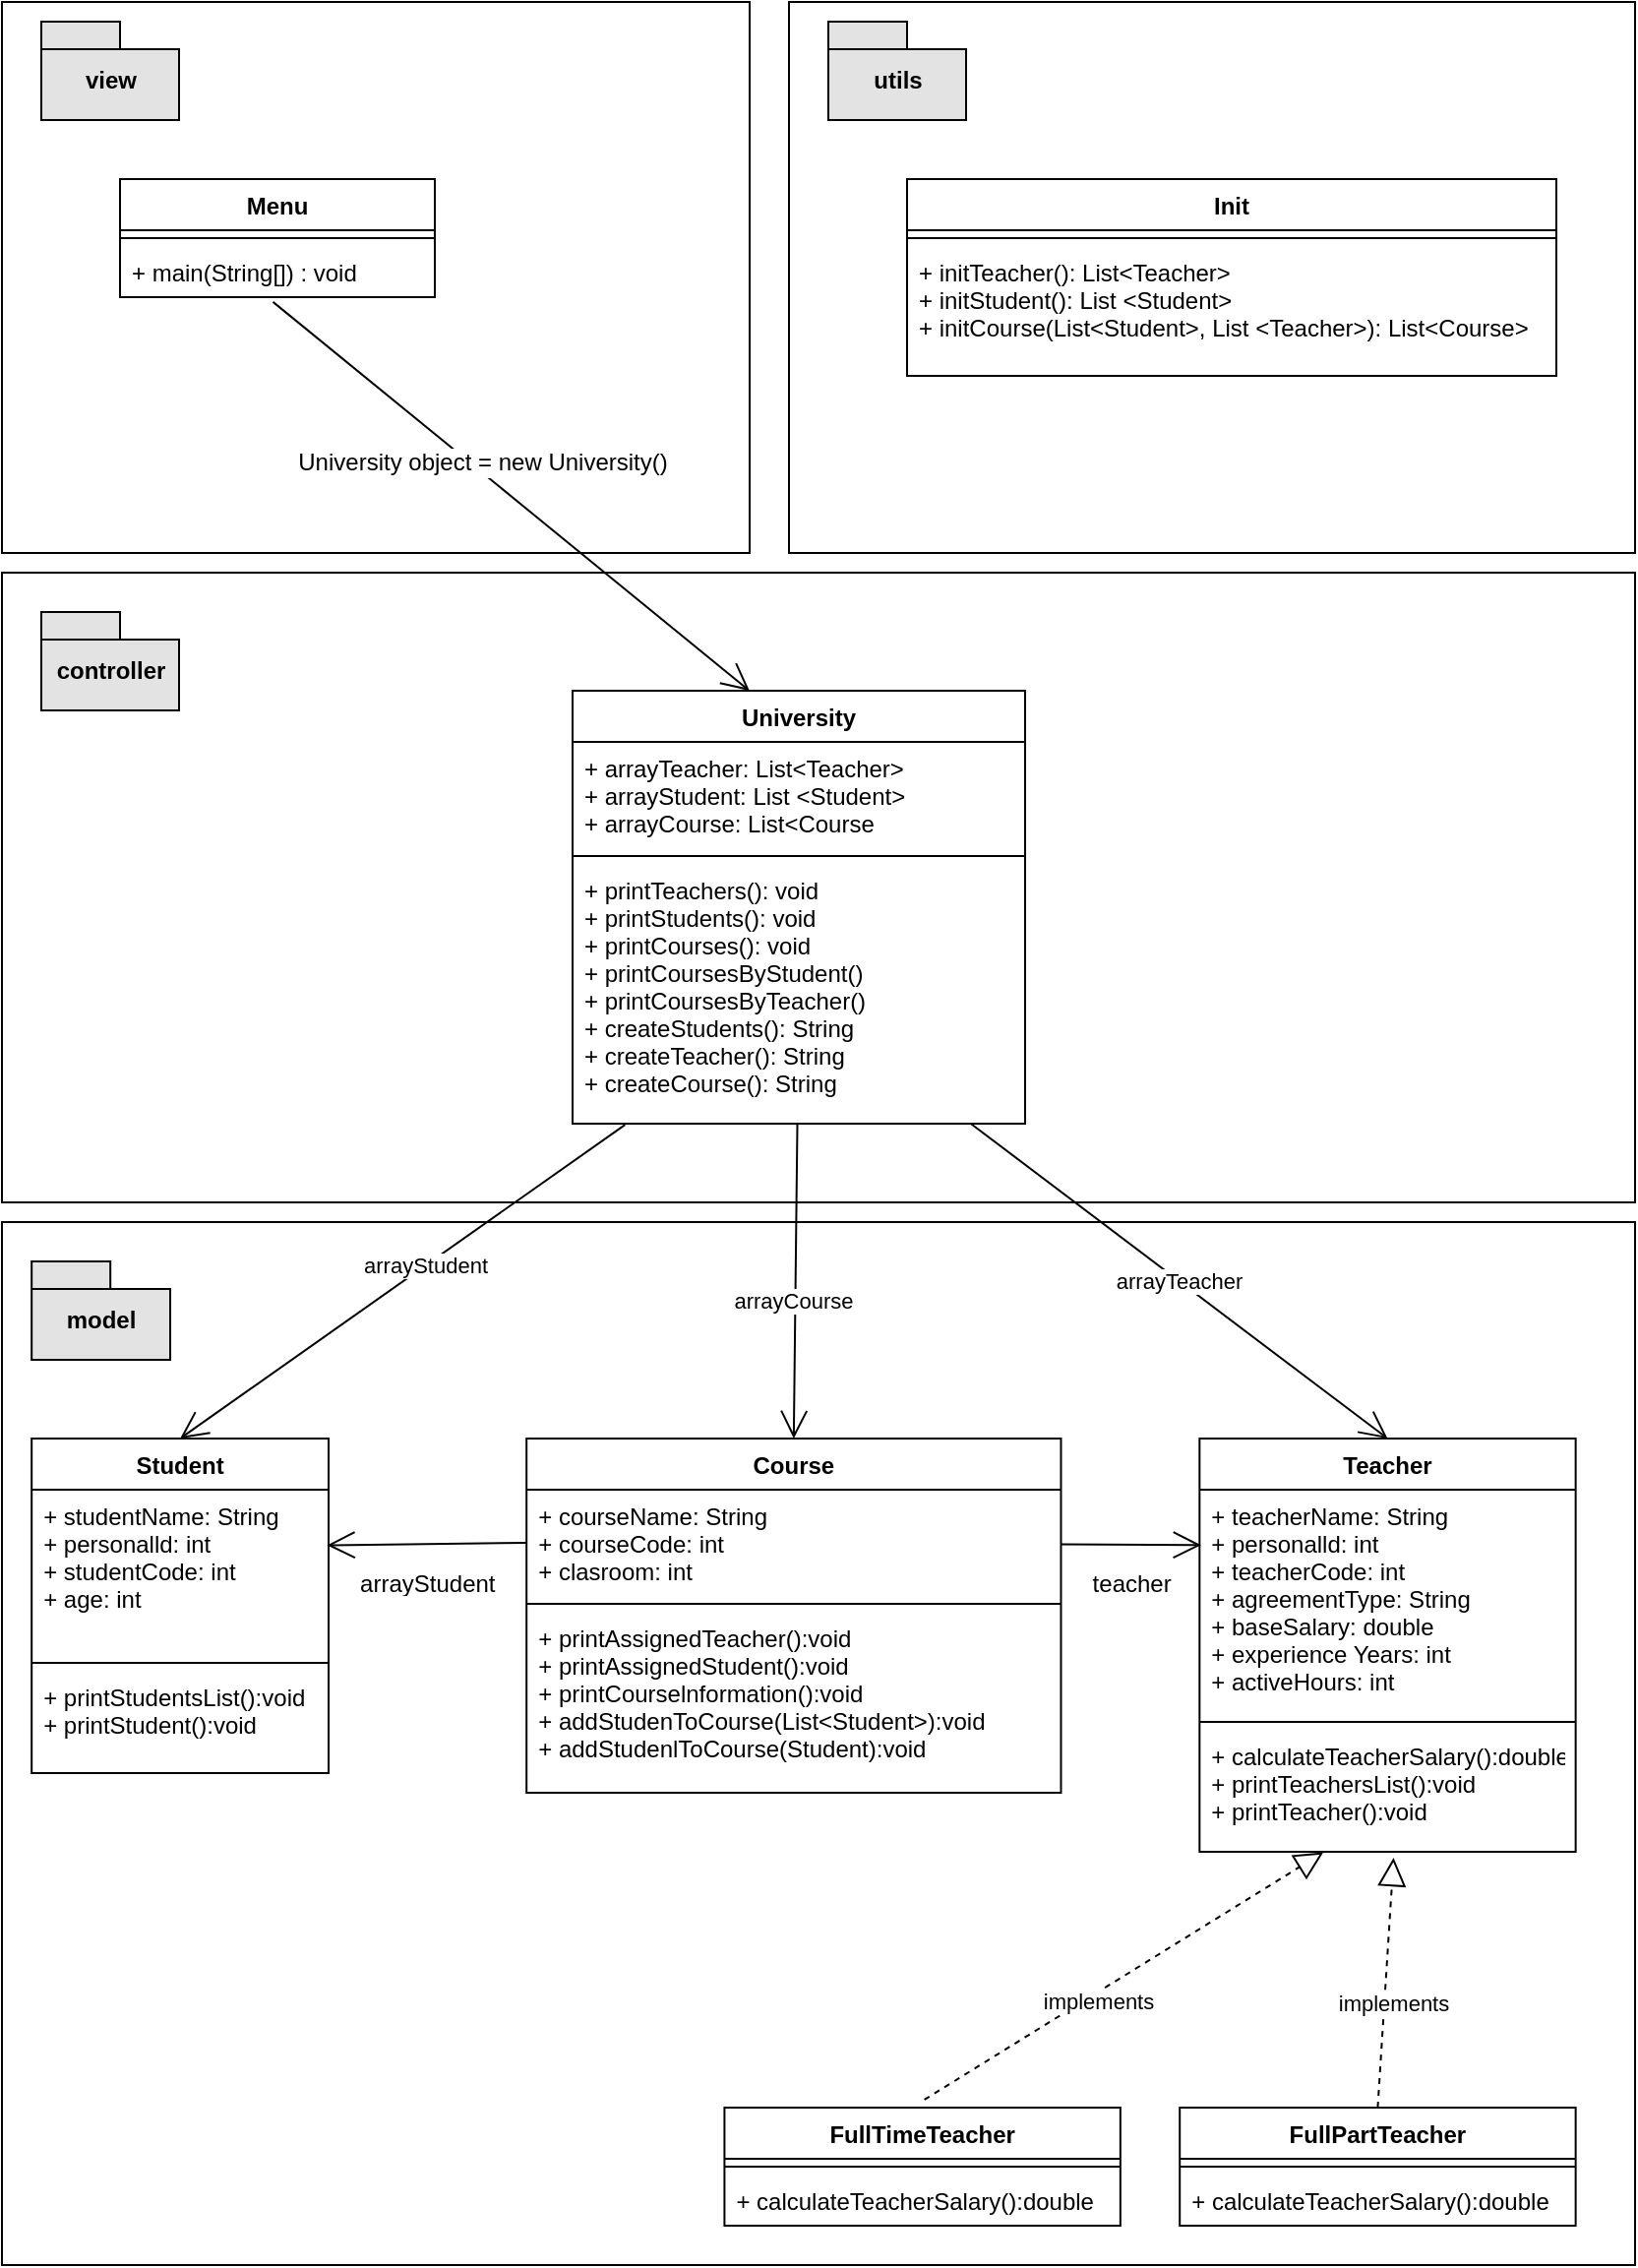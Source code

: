<mxfile version="13.0.1" type="github"><diagram name="Page-1" id="c4acf3e9-155e-7222-9cf6-157b1a14988f"><mxGraphModel dx="1202" dy="1556" grid="1" gridSize="10" guides="1" tooltips="1" connect="1" arrows="1" fold="1" page="1" pageScale="1" pageWidth="850" pageHeight="1100" background="#ffffff" math="0" shadow="0"><root><mxCell id="0"/><mxCell id="1" parent="0"/><mxCell id="vo-Cue4xfpa74voFOB5O-141" value="" style="rounded=0;whiteSpace=wrap;html=1;" vertex="1" parent="1"><mxGeometry x="10" y="-90" width="380" height="280" as="geometry"/></mxCell><mxCell id="vo-Cue4xfpa74voFOB5O-139" value="" style="rounded=0;whiteSpace=wrap;html=1;" vertex="1" parent="1"><mxGeometry x="410" y="-90" width="430" height="280" as="geometry"/></mxCell><mxCell id="vo-Cue4xfpa74voFOB5O-128" value="" style="rounded=0;whiteSpace=wrap;html=1;" vertex="1" parent="1"><mxGeometry x="10" y="200" width="830" height="320" as="geometry"/></mxCell><mxCell id="vo-Cue4xfpa74voFOB5O-87" value="controller" style="shape=folder;fontStyle=1;spacingTop=10;tabWidth=40;tabHeight=14;tabPosition=left;html=1;fillColor=#E3E3E3;" vertex="1" parent="1"><mxGeometry x="30" y="220" width="70" height="50" as="geometry"/></mxCell><mxCell id="vo-Cue4xfpa74voFOB5O-88" value="view" style="shape=folder;fontStyle=1;spacingTop=10;tabWidth=40;tabHeight=14;tabPosition=left;html=1;fillColor=#E3E3E3;" vertex="1" parent="1"><mxGeometry x="30" y="-80" width="70" height="50" as="geometry"/></mxCell><mxCell id="vo-Cue4xfpa74voFOB5O-89" value="utils" style="shape=folder;fontStyle=1;spacingTop=10;tabWidth=40;tabHeight=14;tabPosition=left;html=1;fillColor=#E3E3E3;" vertex="1" parent="1"><mxGeometry x="430" y="-80" width="70" height="50" as="geometry"/></mxCell><mxCell id="vo-Cue4xfpa74voFOB5O-127" value="" style="group" vertex="1" connectable="0" parent="1"><mxGeometry x="10" y="530" width="830" height="530" as="geometry"/></mxCell><mxCell id="vo-Cue4xfpa74voFOB5O-94" value="" style="rounded=0;whiteSpace=wrap;html=1;" vertex="1" parent="vo-Cue4xfpa74voFOB5O-127"><mxGeometry width="830" height="530" as="geometry"/></mxCell><mxCell id="vo-Cue4xfpa74voFOB5O-90" value="model" style="shape=folder;fontStyle=1;spacingTop=10;tabWidth=40;tabHeight=14;tabPosition=left;html=1;fillColor=#E3E3E3;" vertex="1" parent="vo-Cue4xfpa74voFOB5O-127"><mxGeometry x="15.091" y="20" width="70.424" height="50" as="geometry"/></mxCell><mxCell id="vo-Cue4xfpa74voFOB5O-101" value="FullPartTeacher" style="swimlane;fontStyle=1;align=center;verticalAlign=top;childLayout=stackLayout;horizontal=1;startSize=26;horizontalStack=0;resizeParent=1;resizeParentMax=0;resizeLast=0;collapsible=1;marginBottom=0;" vertex="1" parent="vo-Cue4xfpa74voFOB5O-127"><mxGeometry x="598.606" y="450" width="201.212" height="60" as="geometry"/></mxCell><mxCell id="vo-Cue4xfpa74voFOB5O-102" value="" style="line;strokeWidth=1;fillColor=none;align=left;verticalAlign=middle;spacingTop=-1;spacingLeft=3;spacingRight=3;rotatable=0;labelPosition=right;points=[];portConstraint=eastwest;" vertex="1" parent="vo-Cue4xfpa74voFOB5O-101"><mxGeometry y="26" width="201.212" height="8" as="geometry"/></mxCell><mxCell id="vo-Cue4xfpa74voFOB5O-103" value="+ calculateTeacherSalary():double" style="text;strokeColor=none;fillColor=none;align=left;verticalAlign=top;spacingLeft=4;spacingRight=4;overflow=hidden;rotatable=0;points=[[0,0.5],[1,0.5]];portConstraint=eastwest;" vertex="1" parent="vo-Cue4xfpa74voFOB5O-101"><mxGeometry y="34" width="201.212" height="26" as="geometry"/></mxCell><mxCell id="vo-Cue4xfpa74voFOB5O-97" value="FullTimeTeacher" style="swimlane;fontStyle=1;align=center;verticalAlign=top;childLayout=stackLayout;horizontal=1;startSize=26;horizontalStack=0;resizeParent=1;resizeParentMax=0;resizeLast=0;collapsible=1;marginBottom=0;" vertex="1" parent="vo-Cue4xfpa74voFOB5O-127"><mxGeometry x="367.212" y="450" width="201.212" height="60" as="geometry"/></mxCell><mxCell id="vo-Cue4xfpa74voFOB5O-99" value="" style="line;strokeWidth=1;fillColor=none;align=left;verticalAlign=middle;spacingTop=-1;spacingLeft=3;spacingRight=3;rotatable=0;labelPosition=right;points=[];portConstraint=eastwest;" vertex="1" parent="vo-Cue4xfpa74voFOB5O-97"><mxGeometry y="26" width="201.212" height="8" as="geometry"/></mxCell><mxCell id="vo-Cue4xfpa74voFOB5O-100" value="+ calculateTeacherSalary():double" style="text;strokeColor=none;fillColor=none;align=left;verticalAlign=top;spacingLeft=4;spacingRight=4;overflow=hidden;rotatable=0;points=[[0,0.5],[1,0.5]];portConstraint=eastwest;" vertex="1" parent="vo-Cue4xfpa74voFOB5O-97"><mxGeometry y="34" width="201.212" height="26" as="geometry"/></mxCell><mxCell id="vo-Cue4xfpa74voFOB5O-105" value="" style="endArrow=block;dashed=1;endFill=0;endSize=12;html=1;entryX=0.516;entryY=1.049;entryDx=0;entryDy=0;exitX=0.5;exitY=0;exitDx=0;exitDy=0;entryPerimeter=0;" edge="1" parent="vo-Cue4xfpa74voFOB5O-127" source="vo-Cue4xfpa74voFOB5O-101" target="vo-Cue4xfpa74voFOB5O-54"><mxGeometry width="160" relative="1" as="geometry"><mxPoint x="266.606" y="350" as="sourcePoint"/><mxPoint x="427.576" y="350" as="targetPoint"/></mxGeometry></mxCell><mxCell id="vo-Cue4xfpa74voFOB5O-106" value="implements" style="edgeLabel;html=1;align=center;verticalAlign=middle;resizable=0;points=[];" vertex="1" connectable="0" parent="vo-Cue4xfpa74voFOB5O-105"><mxGeometry x="-0.154" y="-4" relative="1" as="geometry"><mxPoint as="offset"/></mxGeometry></mxCell><mxCell id="vo-Cue4xfpa74voFOB5O-107" value="" style="endArrow=block;dashed=1;endFill=0;endSize=12;html=1;entryX=0.329;entryY=1.004;entryDx=0;entryDy=0;exitX=0.5;exitY=0;exitDx=0;exitDy=0;entryPerimeter=0;" edge="1" parent="vo-Cue4xfpa74voFOB5O-127" target="vo-Cue4xfpa74voFOB5O-54"><mxGeometry width="160" relative="1" as="geometry"><mxPoint x="468.804" y="445.98" as="sourcePoint"/><mxPoint x="466.832" y="319.998" as="targetPoint"/></mxGeometry></mxCell><mxCell id="vo-Cue4xfpa74voFOB5O-108" value="implements" style="edgeLabel;html=1;align=center;verticalAlign=middle;resizable=0;points=[];" vertex="1" connectable="0" parent="vo-Cue4xfpa74voFOB5O-107"><mxGeometry x="-0.154" y="-4" relative="1" as="geometry"><mxPoint as="offset"/></mxGeometry></mxCell><mxCell id="vo-Cue4xfpa74voFOB5O-109" style="edgeStyle=none;rounded=0;orthogonalLoop=1;jettySize=auto;html=1;exitX=0.5;exitY=0;exitDx=0;exitDy=0;" edge="1" parent="vo-Cue4xfpa74voFOB5O-127" source="vo-Cue4xfpa74voFOB5O-42" target="vo-Cue4xfpa74voFOB5O-42"><mxGeometry relative="1" as="geometry"/></mxCell><mxCell id="vo-Cue4xfpa74voFOB5O-114" value="arrayStudent" style="text;strokeColor=none;fillColor=none;align=left;verticalAlign=top;spacingLeft=4;spacingRight=4;overflow=hidden;rotatable=0;points=[[0,0.5],[1,0.5]];portConstraint=eastwest;" vertex="1" parent="vo-Cue4xfpa74voFOB5O-127"><mxGeometry x="176.061" y="170" width="80.485" height="16" as="geometry"/></mxCell><mxCell id="vo-Cue4xfpa74voFOB5O-117" value="teacher" style="text;strokeColor=none;fillColor=none;align=left;verticalAlign=top;spacingLeft=4;spacingRight=4;overflow=hidden;rotatable=0;points=[[0,0.5],[1,0.5]];portConstraint=eastwest;" vertex="1" parent="vo-Cue4xfpa74voFOB5O-127"><mxGeometry x="548.303" y="170" width="60.364" height="20" as="geometry"/></mxCell><mxCell id="vo-Cue4xfpa74voFOB5O-34" value="Student" style="swimlane;fontStyle=1;align=center;verticalAlign=top;childLayout=stackLayout;horizontal=1;startSize=26;horizontalStack=0;resizeParent=1;resizeParentMax=0;resizeLast=0;collapsible=1;marginBottom=0;" vertex="1" parent="vo-Cue4xfpa74voFOB5O-127"><mxGeometry x="15.091" y="110" width="150.909" height="170" as="geometry"/></mxCell><mxCell id="vo-Cue4xfpa74voFOB5O-35" value="+&#9;studentName: String&#10;+&#9;personalld: int&#10;+&#9;studentCode: int&#10;+ age: int" style="text;strokeColor=none;fillColor=none;align=left;verticalAlign=top;spacingLeft=4;spacingRight=4;overflow=hidden;rotatable=0;points=[[0,0.5],[1,0.5]];portConstraint=eastwest;" vertex="1" parent="vo-Cue4xfpa74voFOB5O-34"><mxGeometry y="26" width="150.909" height="84" as="geometry"/></mxCell><mxCell id="vo-Cue4xfpa74voFOB5O-36" value="" style="line;strokeWidth=1;fillColor=none;align=left;verticalAlign=middle;spacingTop=-1;spacingLeft=3;spacingRight=3;rotatable=0;labelPosition=right;points=[];portConstraint=eastwest;" vertex="1" parent="vo-Cue4xfpa74voFOB5O-34"><mxGeometry y="110" width="150.909" height="8" as="geometry"/></mxCell><mxCell id="vo-Cue4xfpa74voFOB5O-37" value="+ printStudentsList():void&#10;+ printStudent():void" style="text;strokeColor=none;fillColor=none;align=left;verticalAlign=top;spacingLeft=4;spacingRight=4;overflow=hidden;rotatable=0;points=[[0,0.5],[1,0.5]];portConstraint=eastwest;" vertex="1" parent="vo-Cue4xfpa74voFOB5O-34"><mxGeometry y="118" width="150.909" height="52" as="geometry"/></mxCell><mxCell id="vo-Cue4xfpa74voFOB5O-42" value="Course" style="swimlane;fontStyle=1;align=center;verticalAlign=top;childLayout=stackLayout;horizontal=1;startSize=26;horizontalStack=0;resizeParent=1;resizeParentMax=0;resizeLast=0;collapsible=1;marginBottom=0;" vertex="1" parent="vo-Cue4xfpa74voFOB5O-127"><mxGeometry x="266.606" y="110" width="271.636" height="180" as="geometry"/></mxCell><mxCell id="vo-Cue4xfpa74voFOB5O-43" value="+ courseName: String&#10;+ courseCode: int&#10;+ clasroom: int&#10;" style="text;strokeColor=none;fillColor=none;align=left;verticalAlign=top;spacingLeft=4;spacingRight=4;overflow=hidden;rotatable=0;points=[[0,0.5],[1,0.5]];portConstraint=eastwest;" vertex="1" parent="vo-Cue4xfpa74voFOB5O-42"><mxGeometry y="26" width="271.636" height="54" as="geometry"/></mxCell><mxCell id="vo-Cue4xfpa74voFOB5O-44" value="" style="line;strokeWidth=1;fillColor=none;align=left;verticalAlign=middle;spacingTop=-1;spacingLeft=3;spacingRight=3;rotatable=0;labelPosition=right;points=[];portConstraint=eastwest;" vertex="1" parent="vo-Cue4xfpa74voFOB5O-42"><mxGeometry y="80" width="271.636" height="8" as="geometry"/></mxCell><mxCell id="vo-Cue4xfpa74voFOB5O-45" value="+ printAssignedTeacher():void&#10;+ printAssignedStudent():void&#10;+ printCourselnformation():void&#10;+ addStudenToCourse(List&lt;Student&gt;):void&#10;+ addStudenlToCourse(Student):void&#10;" style="text;strokeColor=none;fillColor=none;align=left;verticalAlign=top;spacingLeft=4;spacingRight=4;overflow=hidden;rotatable=0;points=[[0,0.5],[1,0.5]];portConstraint=eastwest;" vertex="1" parent="vo-Cue4xfpa74voFOB5O-42"><mxGeometry y="88" width="271.636" height="92" as="geometry"/></mxCell><mxCell id="vo-Cue4xfpa74voFOB5O-50" value="Teacher" style="swimlane;fontStyle=1;align=center;verticalAlign=top;childLayout=stackLayout;horizontal=1;startSize=26;horizontalStack=0;resizeParent=1;resizeParentMax=0;resizeLast=0;collapsible=1;marginBottom=0;" vertex="1" parent="vo-Cue4xfpa74voFOB5O-127"><mxGeometry x="608.667" y="110" width="191.152" height="210" as="geometry"/></mxCell><mxCell id="vo-Cue4xfpa74voFOB5O-51" value="+ teacherName: String&#10;+ personalld: int &#10;+ teacherCode: int&#10;+ agreementType: String&#10;+ baseSalary: double&#10;+ experience Years: int&#10;+ activeHours: int" style="text;strokeColor=none;fillColor=none;align=left;verticalAlign=top;spacingLeft=4;spacingRight=4;overflow=hidden;rotatable=0;points=[[0,0.5],[1,0.5]];portConstraint=eastwest;" vertex="1" parent="vo-Cue4xfpa74voFOB5O-50"><mxGeometry y="26" width="191.152" height="114" as="geometry"/></mxCell><mxCell id="vo-Cue4xfpa74voFOB5O-53" value="" style="line;strokeWidth=1;fillColor=none;align=left;verticalAlign=middle;spacingTop=-1;spacingLeft=3;spacingRight=3;rotatable=0;labelPosition=right;points=[];portConstraint=eastwest;" vertex="1" parent="vo-Cue4xfpa74voFOB5O-50"><mxGeometry y="140" width="191.152" height="8" as="geometry"/></mxCell><mxCell id="vo-Cue4xfpa74voFOB5O-54" value="+ calculateTeacherSalary():double&#10;+ printTeachersList():void&#10;+ printTeacher():void" style="text;strokeColor=none;fillColor=none;align=left;verticalAlign=top;spacingLeft=4;spacingRight=4;overflow=hidden;rotatable=0;points=[[0,0.5],[1,0.5]];portConstraint=eastwest;" vertex="1" parent="vo-Cue4xfpa74voFOB5O-50"><mxGeometry y="148" width="191.152" height="62" as="geometry"/></mxCell><mxCell id="vo-Cue4xfpa74voFOB5O-122" value="" style="endArrow=open;endFill=1;endSize=12;html=1;entryX=0.004;entryY=0.247;entryDx=0;entryDy=0;entryPerimeter=0;" edge="1" parent="vo-Cue4xfpa74voFOB5O-127" source="vo-Cue4xfpa74voFOB5O-43" target="vo-Cue4xfpa74voFOB5O-51"><mxGeometry width="160" relative="1" as="geometry"><mxPoint x="518.121" y="180" as="sourcePoint"/><mxPoint x="679.091" y="180" as="targetPoint"/></mxGeometry></mxCell><mxCell id="vo-Cue4xfpa74voFOB5O-126" value="" style="endArrow=open;endFill=1;endSize=12;html=1;exitX=0;exitY=0.5;exitDx=0;exitDy=0;entryX=0.995;entryY=0.336;entryDx=0;entryDy=0;entryPerimeter=0;" edge="1" parent="vo-Cue4xfpa74voFOB5O-127" source="vo-Cue4xfpa74voFOB5O-43" target="vo-Cue4xfpa74voFOB5O-35"><mxGeometry width="160" relative="1" as="geometry"><mxPoint x="518.121" y="180" as="sourcePoint"/><mxPoint x="679.091" y="180" as="targetPoint"/></mxGeometry></mxCell><mxCell id="vo-Cue4xfpa74voFOB5O-130" value="" style="endArrow=open;endFill=1;endSize=12;html=1;entryX=0.5;entryY=0;entryDx=0;entryDy=0;" edge="1" parent="1" source="vo-Cue4xfpa74voFOB5O-4" target="vo-Cue4xfpa74voFOB5O-42"><mxGeometry width="160" relative="1" as="geometry"><mxPoint x="380" y="610" as="sourcePoint"/><mxPoint x="540" y="610" as="targetPoint"/></mxGeometry></mxCell><mxCell id="vo-Cue4xfpa74voFOB5O-135" value="arrayCourse" style="edgeLabel;html=1;align=center;verticalAlign=middle;resizable=0;points=[];" vertex="1" connectable="0" parent="vo-Cue4xfpa74voFOB5O-130"><mxGeometry x="0.124" y="-1" relative="1" as="geometry"><mxPoint as="offset"/></mxGeometry></mxCell><mxCell id="vo-Cue4xfpa74voFOB5O-1" value="University" style="swimlane;fontStyle=1;align=center;verticalAlign=top;childLayout=stackLayout;horizontal=1;startSize=26;horizontalStack=0;resizeParent=1;resizeParentMax=0;resizeLast=0;collapsible=1;marginBottom=0;" vertex="1" parent="1"><mxGeometry x="300" y="260" width="230" height="220" as="geometry"><mxRectangle x="345" y="80" width="90" height="26" as="alternateBounds"/></mxGeometry></mxCell><mxCell id="vo-Cue4xfpa74voFOB5O-2" value="+ arrayTeacher: List&lt;Teacher&gt;&#10;+ arrayStudent: List &lt;Student&gt;&#10;+ arrayCourse: List&lt;Course" style="text;strokeColor=none;fillColor=none;align=left;verticalAlign=top;spacingLeft=4;spacingRight=4;overflow=hidden;rotatable=0;points=[[0,0.5],[1,0.5]];portConstraint=eastwest;" vertex="1" parent="vo-Cue4xfpa74voFOB5O-1"><mxGeometry y="26" width="230" height="54" as="geometry"/></mxCell><mxCell id="vo-Cue4xfpa74voFOB5O-3" value="" style="line;strokeWidth=1;fillColor=none;align=left;verticalAlign=middle;spacingTop=-1;spacingLeft=3;spacingRight=3;rotatable=0;labelPosition=right;points=[];portConstraint=eastwest;" vertex="1" parent="vo-Cue4xfpa74voFOB5O-1"><mxGeometry y="80" width="230" height="8" as="geometry"/></mxCell><mxCell id="vo-Cue4xfpa74voFOB5O-4" value="+ printTeachers(): void&#10;+ printStudents(): void&#10;+ printCourses(): void&#10;+ printCoursesByStudent()&#10;+ printCoursesByTeacher()&#10;+ createStudents(): String &#10;+ createTeacher(): String&#10;+ createCourse(): String" style="text;strokeColor=none;fillColor=none;align=left;verticalAlign=top;spacingLeft=4;spacingRight=4;overflow=hidden;rotatable=0;points=[[0,0.5],[1,0.5]];portConstraint=eastwest;" vertex="1" parent="vo-Cue4xfpa74voFOB5O-1"><mxGeometry y="88" width="230" height="132" as="geometry"/></mxCell><mxCell id="vo-Cue4xfpa74voFOB5O-131" value="arrayTeacher" style="endArrow=open;endFill=1;endSize=12;html=1;entryX=0.5;entryY=0;entryDx=0;entryDy=0;" edge="1" parent="1" source="vo-Cue4xfpa74voFOB5O-4" target="vo-Cue4xfpa74voFOB5O-50"><mxGeometry width="160" relative="1" as="geometry"><mxPoint x="380" y="490" as="sourcePoint"/><mxPoint x="540" y="490" as="targetPoint"/></mxGeometry></mxCell><mxCell id="vo-Cue4xfpa74voFOB5O-133" value="" style="endArrow=open;endFill=1;endSize=12;html=1;exitX=0.116;exitY=1.004;exitDx=0;exitDy=0;exitPerimeter=0;entryX=0.5;entryY=0;entryDx=0;entryDy=0;" edge="1" parent="1" source="vo-Cue4xfpa74voFOB5O-4" target="vo-Cue4xfpa74voFOB5O-34"><mxGeometry width="160" relative="1" as="geometry"><mxPoint x="380" y="490" as="sourcePoint"/><mxPoint x="540" y="490" as="targetPoint"/></mxGeometry></mxCell><mxCell id="vo-Cue4xfpa74voFOB5O-136" value="arrayStudent" style="edgeLabel;html=1;align=center;verticalAlign=middle;resizable=0;points=[];" vertex="1" connectable="0" parent="vo-Cue4xfpa74voFOB5O-133"><mxGeometry x="-0.094" y="-1" relative="1" as="geometry"><mxPoint x="1" as="offset"/></mxGeometry></mxCell><mxCell id="vo-Cue4xfpa74voFOB5O-16" value="Init" style="swimlane;fontStyle=1;align=center;verticalAlign=top;childLayout=stackLayout;horizontal=1;startSize=26;horizontalStack=0;resizeParent=1;resizeParentMax=0;resizeLast=0;collapsible=1;marginBottom=0;" vertex="1" parent="1"><mxGeometry x="470" width="330" height="100" as="geometry"/></mxCell><mxCell id="vo-Cue4xfpa74voFOB5O-17" value="" style="line;strokeWidth=1;fillColor=none;align=left;verticalAlign=middle;spacingTop=-1;spacingLeft=3;spacingRight=3;rotatable=0;labelPosition=right;points=[];portConstraint=eastwest;" vertex="1" parent="vo-Cue4xfpa74voFOB5O-16"><mxGeometry y="26" width="330" height="8" as="geometry"/></mxCell><mxCell id="vo-Cue4xfpa74voFOB5O-18" value="+ initTeacher(): List&lt;Teacher&gt;&#10;+ initStudent(): List &lt;Student&gt;&#10;+ initCourse(List&lt;Student&gt;, List &lt;Teacher&gt;): List&lt;Course&gt;" style="text;strokeColor=none;fillColor=none;align=left;verticalAlign=top;spacingLeft=4;spacingRight=4;overflow=hidden;rotatable=0;points=[[0,0.5],[1,0.5]];portConstraint=eastwest;" vertex="1" parent="vo-Cue4xfpa74voFOB5O-16"><mxGeometry y="34" width="330" height="66" as="geometry"/></mxCell><mxCell id="vo-Cue4xfpa74voFOB5O-10" value="Menu" style="swimlane;fontStyle=1;align=center;verticalAlign=top;childLayout=stackLayout;horizontal=1;startSize=26;horizontalStack=0;resizeParent=1;resizeParentMax=0;resizeLast=0;collapsible=1;marginBottom=0;" vertex="1" parent="1"><mxGeometry x="70" width="160" height="60" as="geometry"/></mxCell><mxCell id="vo-Cue4xfpa74voFOB5O-12" value="" style="line;strokeWidth=1;fillColor=none;align=left;verticalAlign=middle;spacingTop=-1;spacingLeft=3;spacingRight=3;rotatable=0;labelPosition=right;points=[];portConstraint=eastwest;" vertex="1" parent="vo-Cue4xfpa74voFOB5O-10"><mxGeometry y="26" width="160" height="8" as="geometry"/></mxCell><mxCell id="vo-Cue4xfpa74voFOB5O-13" value="+ main(String[]) : void" style="text;strokeColor=none;fillColor=none;align=left;verticalAlign=top;spacingLeft=4;spacingRight=4;overflow=hidden;rotatable=0;points=[[0,0.5],[1,0.5]];portConstraint=eastwest;" vertex="1" parent="vo-Cue4xfpa74voFOB5O-10"><mxGeometry y="34" width="160" height="26" as="geometry"/></mxCell><mxCell id="vo-Cue4xfpa74voFOB5O-142" value="" style="endArrow=open;endFill=1;endSize=12;html=1;exitX=0.486;exitY=1.094;exitDx=0;exitDy=0;exitPerimeter=0;entryX=0.391;entryY=0;entryDx=0;entryDy=0;entryPerimeter=0;" edge="1" parent="1" source="vo-Cue4xfpa74voFOB5O-13" target="vo-Cue4xfpa74voFOB5O-1"><mxGeometry width="160" relative="1" as="geometry"><mxPoint x="380" y="140" as="sourcePoint"/><mxPoint x="540" y="140" as="targetPoint"/></mxGeometry></mxCell><mxCell id="vo-Cue4xfpa74voFOB5O-143" value="&lt;span style=&quot;font-size: 12px&quot;&gt;University object = new University()&lt;/span&gt;" style="edgeLabel;html=1;align=center;verticalAlign=middle;resizable=0;points=[];" vertex="1" connectable="0" parent="vo-Cue4xfpa74voFOB5O-142"><mxGeometry x="-0.141" y="4" relative="1" as="geometry"><mxPoint as="offset"/></mxGeometry></mxCell></root></mxGraphModel></diagram></mxfile>